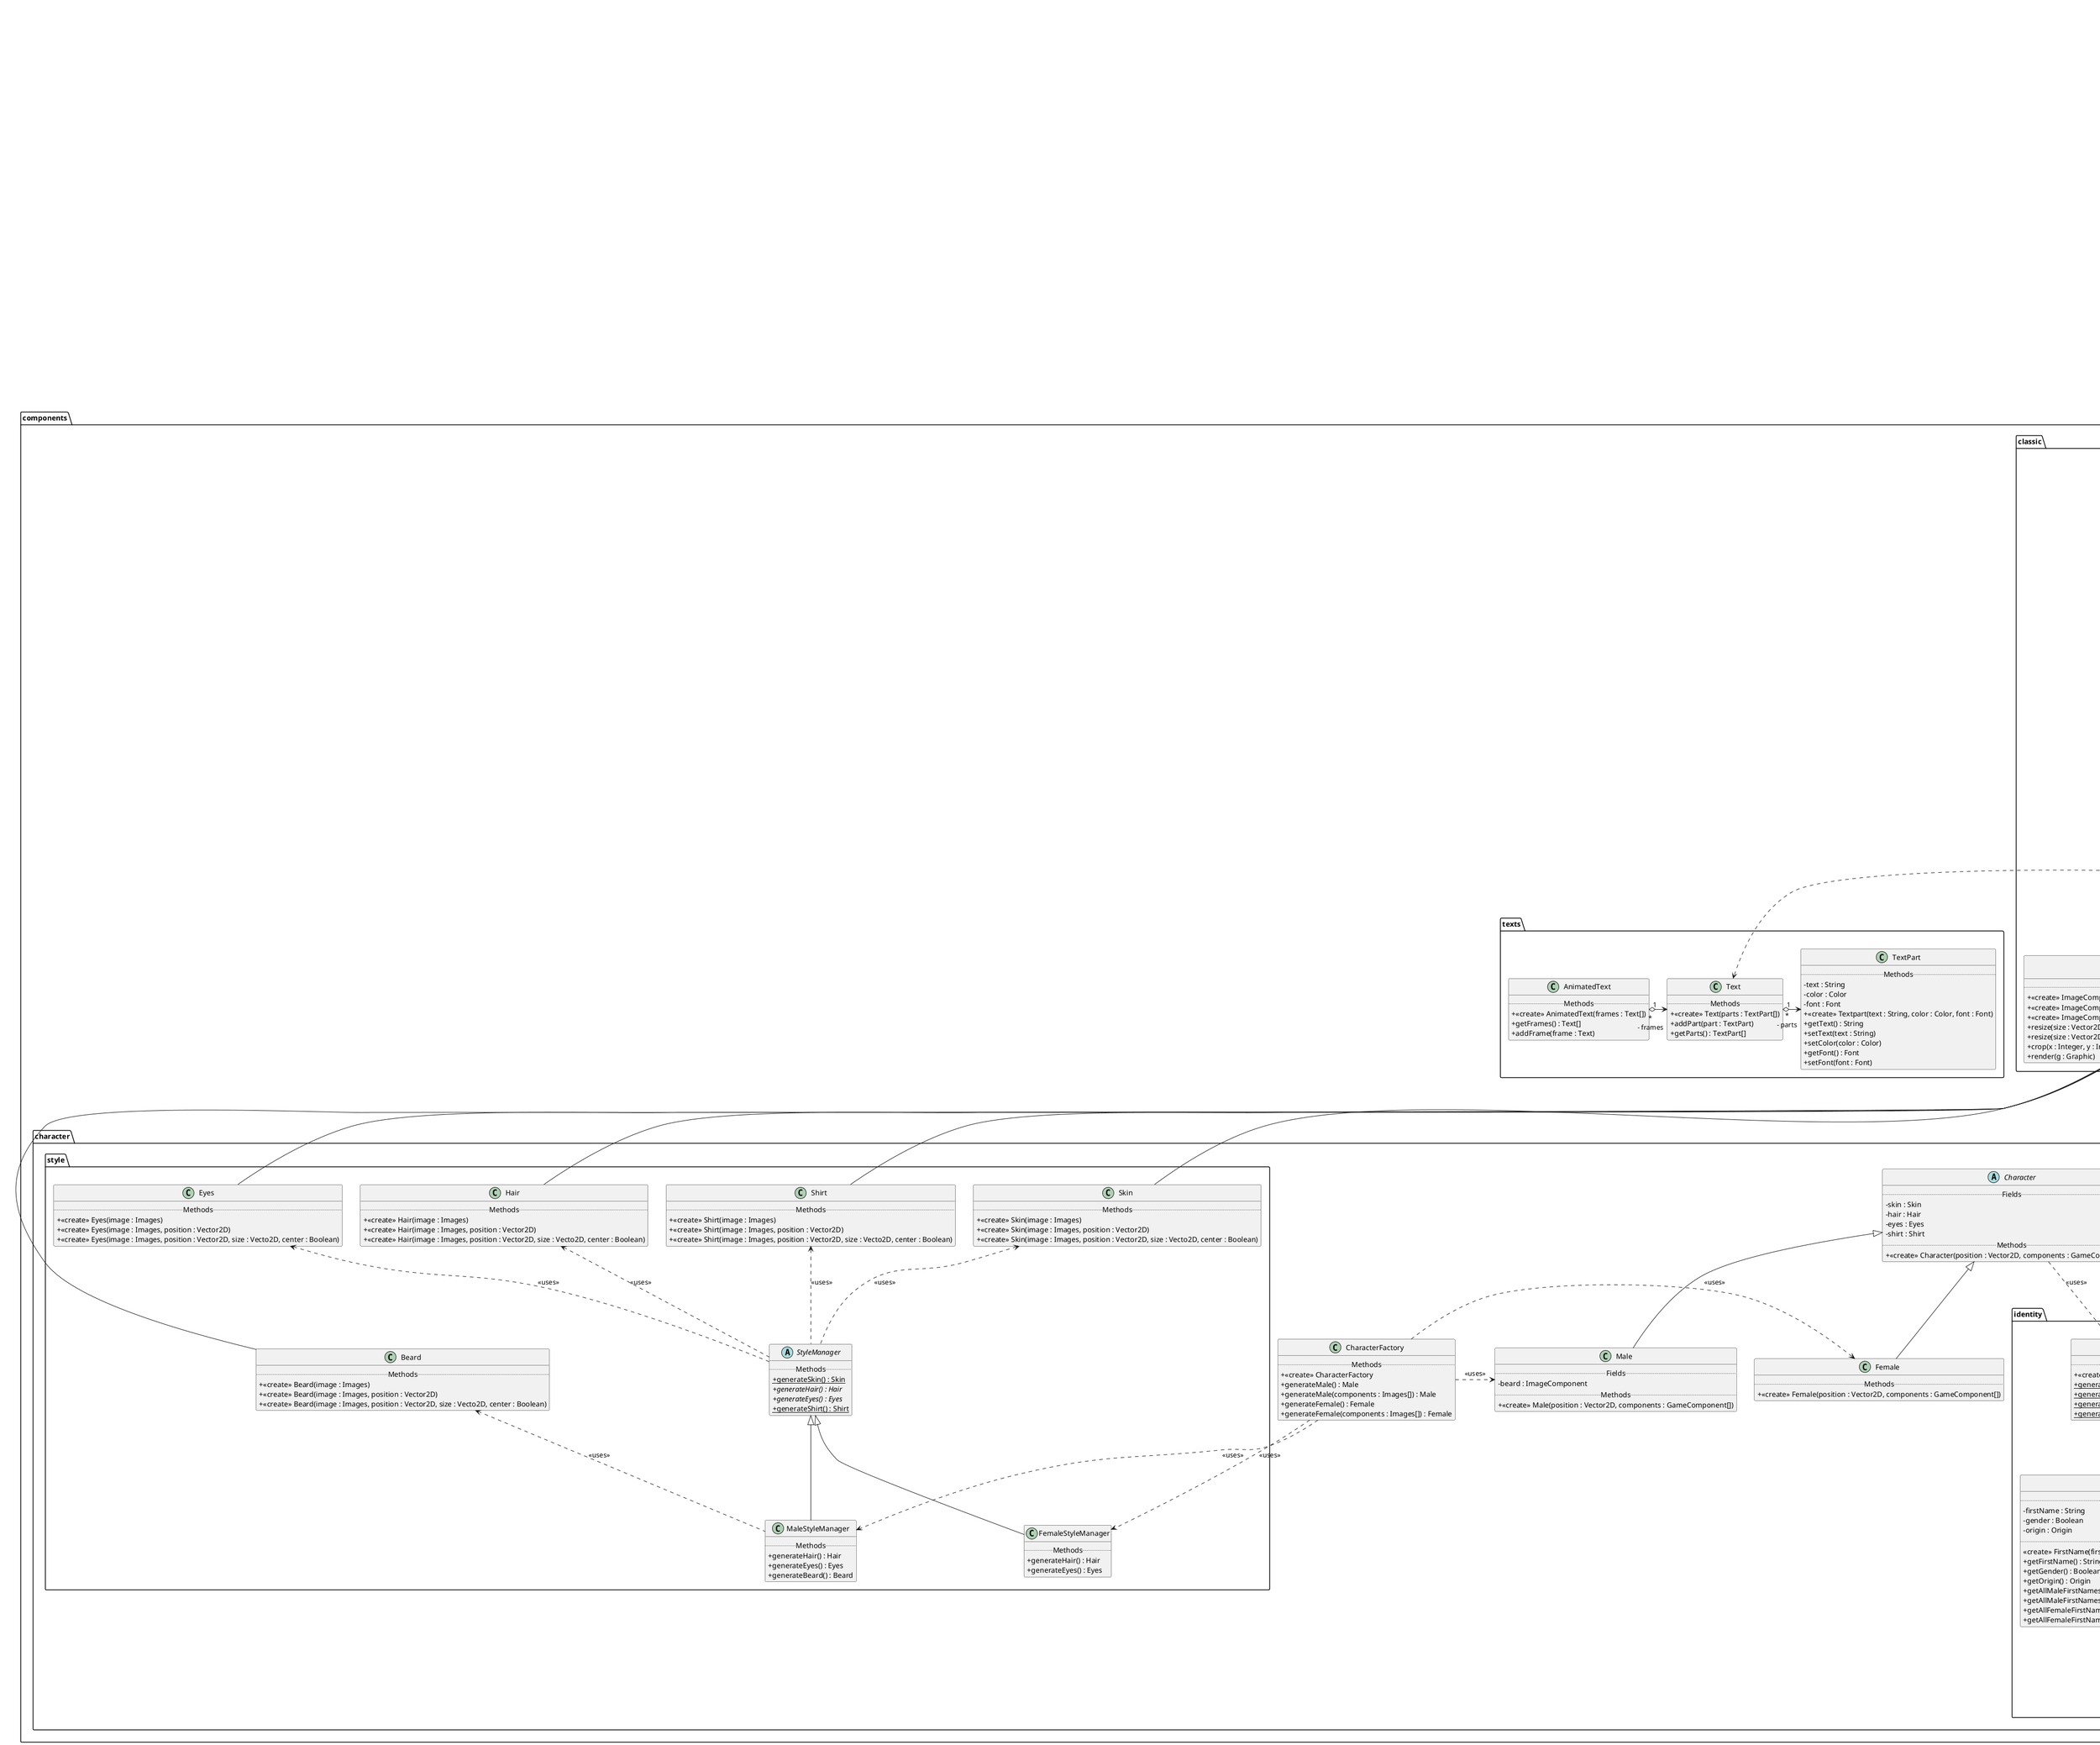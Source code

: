 @startuml
skinparam classAttributeIconSize 0

package components{
    package animated{
        abstract class AnimatedComponent <<abstract>> extends components.classic.GameComponent{
            ..Fields..
            - currentFrame : Integer
            - durationList : Float[]
            - ramainingTime : Float
            - isRunning : Boolean
            ..Methods..
            + <<create>> AnimatedComponent(position : Vector2D, frames : T[], timePerFrame : Float)
            + <<create>> AnimatedComponent(position : Vector2D, frames : T[], timePerFrame : Float[])
            + nextFrame()
            + tick(aps : Integer)
            + getCurrentFrame() : T
            + isRunning() : Boolean
            + pause()
            + resume()
        }
        abstract class AnimatedImageComponent <<abstract>> extends AnimatedComponent{
            ..Methods..
            + <<create>> AnimatedImageComponent(position : Vector2D, secondsPerImage : Float, animation : Animations)
            + nextFrame()
            + render()
        }
        abstract class AnimatedTextComponent <<abstract>> extends AnimatedComponent{
            ..Methods..
            + <<create>> AnimatedTextComponent(position : Vector2D, text : AnimatedText, timePerFrame : Float)
            + <<create>> AnimatedTextComponent(positon : Vector2D, text : AnimatedText, durationList : Float[])
            + render (g : Graphic)
        }
    }
    package classic{
        abstract class GameComponent <<abstract>>{
            ..Fields..
            - frame : T
            - duration : Float
            + isHovered : Boolean
            ..Methods..
            + <<create>> GameComponent(frame : T)
            + <<create>> GameComponent(frame : T, position : Vector2D)
            + <<create>> GameComponent(frame : T, position : Vector2D, size : Vector2D)
            + moveTo(target : Vector2D, duraction : Float)
            + move(tps : Integer)
            + getFrame() : T
            + getPosition() : Vector2D
            + getSize() : Vector2D
            + isHovered() : Boolean
            + setFrame(frame : T)
            + setSize(size : Vector2D)
            + setIsHovered(isHovered : Boolean)
            + isMoving(): Boolean
            + getRemainingDuration() : Float
            + getTraget() : Vector2D
            + render(g : Graphic) {abstract}
            + tick(aps : Integer) {abstract}
            + onClick(buttonMouseButtons) {abstract}
            + onHover() {abstract}
            + onHoverLost() {abstract}
            + onWindowResized(size : Vector2D)
        }
        abstract class ImageComponent <<abstract>> extends GameComponent{
            ..Methods..
            + <<create>> ImageComponent(image : Images)
            + <<create>> ImageComponent(image : Images, position : Vector2D)
            + <<create>> ImageComponent(image : Images, position : Vector2D, size : Vector2D, center : Boolean)
            + resize(size : Vector2D, centerImage : Boolean)
            + resize(size : Vector2D, centerImage : Boolean, centerComponent : Boolean)
            + crop(x : Integer, y : Integer, width : Integer, height : Integer)
            + render(g : Graphic)
        }
        abstract class TextComponent <<abstract>> extends GameComponent{
            ..Methods..
            + <<create>> TextComponent(frame : T)
            + <<create>> TextComponent(frame : T, position : Vector2D)
            + render(g : Graphic)
        }
    }
    package mixed{
        abstract class ComposedComponent <<abstract>> extends components.classic.GameComponent{
            ..Methods..
            + <<create>> ComposedComponent(position : Vector2D, components : GameComponent[])
            + move(tps : Integer)
            + render(g : Graphic)
            + tick(aps : Integer)
            + onClick(button : MouseButtons)
            + onHover()
            + onHoverLost()
            + onWindowResized(size : Vector2D)
        }
    }
    package sample{
        package texts{

        }
        abstract class SampleAnimatedImageComponent <<abstract>> extends components.animated.AnimatedImageComponent{
            ..Methods..
            + <<create>> SampleAnimatedImageComponent(position : Vector2D)
            + onClick(button : MouseButtons)
            + onHover()
            + onHoverLost()
            + onWindowResized(size : vector2D)
        }
        abstract class SampleAnimatedTextComponent <<abstract>> extends components.animated.AnimatedTextComponent{
            ..Methods..
            + <<create>> SampleAnimatedTextComponent(position : Vector2D)
            + onClick(button : MouseButtons)
            + onHover()
            + onHoverLost()
            + onWindowResized(size : vector2D)
        }
        abstract class SampleBackgroundComponent <<abstract>> extends components.classic.ImageComponent{
            ..Methods..
            + <<create>> SampleBackgroundComponent()
            + tick(aps : Integer)
            + onClick(button : MouseButtons)
            + onHoer()
            + onHover()
            + onHoverLost()
            + onWindowResized(size Vector2D)
        }
        abstract class SampleImageComponent <<abstract>> extends components.classic.ImageComponent{
            ..Methods..
            + <<create>> SampleImageComponent(position : Vector2D, size : Vector2D)
            + tick(aps : Integer)
            + onClick(button : MouseButtons)
            + onHoer()
            + onHover()
            + onHoverLost()
            + onWindowResized(size Vector2D)
        }
        abstract class SampleTextComponent <<abstract>> extends components.classic.TextComponent{
            ..Methods..
            + <<create>> SampleTextComponent(position : Vector2D)
            + tick(aps : Integer)
            + onClick(button : MouseButtons)
            + onHoer()
            + onHover()
            + onHoverLost()
            + onWindowResized(size Vector2D)
        }
    }
    package texts{
        class AnimatedText {
            ..Methods..
            + <<create>> AnimatedText(frames : Text[])
            + getFrames() : Text[]
            + addFrame(frame : Text)
        }
        class Text{
            ..Methods..
            + <<create>> Text(parts : TextPart[])
            + addPart(part : TextPart)
            + getParts() : TextPart[]
        }
        class TextPart{
            ..Methods..
            - text : String
            - color : Color
            - font : Font
            + <<create>> Textpart(text : String, color : Color, font : Font)
            + getText() : String
            + setText(text : String)
            + setColor(color : Color)
            + getFont() : Font
            + setFont(font : Font)
        }
    }
    package character{
        package style{
            class Beard extends components.classic.ImageComponent{
                ..Methods..
                + <<create>> Beard(image : Images)
                + <<create>> Beard(image : Images, position : Vector2D)
                + <<create>> Beard(image : Images, position : Vector2D, size : Vecto2D, center : Boolean)
            }
            class Eyes extends components.classic.ImageComponent{
                ..Methods..
                + <<create>> Eyes(image : Images)
                + <<create>> Eyes(image : Images, position : Vector2D)
                + <<create>> Eyes(image : Images, position : Vector2D, size : Vecto2D, center : Boolean)
            }
            class Hair extends components.classic.ImageComponent{
                ..Methods..
                + <<create>> Hair(image : Images)
                + <<create>> Hair(image : Images, position : Vector2D)
                + <<create>> Hair(image : Images, position : Vector2D, size : Vecto2D, center : Boolean)
            }
            class Shirt extends components.classic.ImageComponent{
                ..Methods..
                + <<create>> Shirt(image : Images)
                + <<create>> Shirt(image : Images, position : Vector2D)
                + <<create>> Shirt(image : Images, position : Vector2D, size : Vecto2D, center : Boolean)
            }
            class Skin extends components.classic.ImageComponent{
                ..Methods..
                + <<create>> Skin(image : Images)
                + <<create>> Skin(image : Images, position : Vector2D)
                + <<create>> Skin(image : Images, position : Vector2D, size : Vecto2D, center : Boolean)
            }
            abstract class StyleManager{
                ..Methods..
                + generateSkin() : Skin {static}
                + generateHair() : Hair {abstract}
                + generateEyes() : Eyes {abstract}
                + generateShirt() : Shirt {static}
            }
            class FemaleStyleManager extends StyleManager{
                ..Methods..
                + generateHair() : Hair
                + generateEyes() : Eyes
            }
            class MaleStyleManager extends StyleManager{
                ..Methods..
                + generateHair() : Hair
                + generateEyes() : Eyes
                + generateBeard() : Beard
            }
        }

        package identity{
            class IdentityManager{
                ..Methods..
                + <<create>> IdentityManager()
                + generateMaleFirstName() : FirstName {static}
                + generateFemaleFirstName() : FirstName {static}
                + generateLastName() : LastName {static}
                + generateAge() : Integer {static}
            }
            enum FirstName{
                ..Fields..
                - firstName : String
                - gender : Boolean
                - origin : Origin
                ..Methods..
                <<create>> FirstName(firstname : String, gender : Boolean, origin : Origin)
                + getFirstName() : String
                + getGender() : Boolean
                + getOrigin() : Origin
                + getAllMaleFirstNames() : FirstName[]
                + getAllMaleFirstNames(firstNames : FirstName[]) : FirstName[]
                + getAllFemaleFirstNames() : FirstName[]
                + getAllFemaleFirstNames(firstNames : FirstName[]) : FirstName[]
            }
            enum LastName{
                - origin : Origin
                ..Methods..
                + getOrigin() : Origin
                + getAllOriginLastNames(origin : Origin) : LastName[]
                + cleanName() : String
            }
            enum Origins{
                ..Methods..
                + cleanName() : String
            }
        }

        class CharacterFactory{
            ..Methods..
            + <<create>> CharacterFactory
            + generateMale() : Male
            + generateMale(components : Images[]) : Male
            + generateFemale() : Female
            + generateFemale(components : Images[]) : Female
        }
        abstract class Character extends components.mixed.ComposedComponent{
            ..Fields..
            - skin : Skin
            - hair : Hair
            - eyes : Eyes
            - shirt : Shirt
            ..Methods..
            + <<create>> Character(position : Vector2D, components : GameComponent[])
        }
        class Male extends Character{
            ..Fields..
            - beard : ImageComponent
            ..Methods..
            + <<create>> Male(position : Vector2D, components : GameComponent[])
        }
        class Female extends Character{
            ..Methods..
            + <<create>> Female(position : Vector2D, components : GameComponent[])
        }
    }
}

package game{
    package enums{
        enum MouseButtons <<enum>>{
            ..Fields..
            LEFT
            MIDDLE
            RIGHT
            - value : Integer
            ..Methods..
            <<create>> MouseButtons(value : Integer)
            + getValue() : Integer
            + from(value : Integer) : MouseButtons {static}
        }
    }
    class GameEngine{
        ..Fields..
        - devMode : Boolean
        - componentsLock : ReentrantLock
        ..Methods..
        + <<create>> GameEngine(devMode : Boolean)
        - intScene()
        + safeListOperation(operation : GameComponent[])
        + isDevMode() : Boolean
    }
    class GameWindow{
        ..Methods..
        + <<create>> GameWindow()
    }
    class GraphicEngine{
        ..Fields..
        + font : Font {static}
        - resizeTimer : Timer
        ..Methods..
        + <<create>> GraphicEngine(gameEngine : GameEngine)
        - resize()
        - onClick(e : MouseEvent)
        - tick()
        - getReversedComponentsList() : GameComponent[]
        - triggerHover(mouseVector : Vector2D, component : GameComponent, hoverFound : Boolean) : Boolean
        # paintComponent(g : Graphic)
        - drawComponents(g : Graphic)
    }
}

package ressources{
    package images{
        enum Animations <<enum>>{
            ..Fields..
            - path : String
            - frameCount : Integer
            - images : BufferedImages[]
            ..Methods..
            <<create>> Animations(path : String, frameCount : Integer)
            - loadImages()
            + getCopy() : BufferedImage[]
        }
        enum Images <<enum>>{
            ..Fields..
            - path : String
            - sizeCache : Boolean
            - image : BufferedImage
            - sizeCachemap : Vector2D[], BufferedImage[]
            ..Methods..
            <<create>> Images(path : String, sizeCache : Boolean)
            - loadImages()
            + getCopy() : BufferedImage
            + getCopy(size : Vector2D, center : Boolean) : BufferedImage
            - deepCopy(bi : BufferedImage) : BufferedImage {static}
            + resize(image : BufferedImage, size : Vector2D, center : Boolean) : BufferedImage {static}
        }
    }
    package sounds{
         enum Sounds <<enum>>{
            ..Fields..
            - path : String
            - clip : Clip
            - lineListener : LineListener
            ..Methods..
            <<create>> Sound(path : String)
            - loadSound()
            + play()
            + playBackground()
            + stop()
            + setVolume(volume : Float)
            + restart()
         }
    }
}

package tools{
    class LogFormatter{
        ..Fields..
        - dateFormat : SimpleDateFormat
        ..Methods..
        + format(record : LogRecord) : String
    }
    class Runner{
        ..Fields..
        - name : String
        - action : Runnable
        - aps : Double
        - stability : boolean
        - running : Boolean
        - paused : Boolean
        - passedActions : Integer
        - apsQueue : Long[]
        - queueLock : ReentrantLock
        ..Methods..
        + <<create>> Runner(name : String, action : Runnable)
        + <<create>> Runner(name : String, action : Runnable, aps : Integer, stabilized : Boolean)
        + run()
        - computerAverage() : Double
        + setPaused(paused : Boolean)
        + stopRunner()
        + setAps(aps : Integer)
        + isRunning() : Boolean
        + getPassedActions() : Integer
        + getCurrentAps() : Integer
        + getAps() : Integer
    }
    class STimer{
        ..Fields..
        - timers : Long[], Long[] {static}
        - lastId : Long {static}
        ..Methods..
        + start() : Long {static}
        + stop(id : Long) : Long {static}
    }
    class Vector2D{
        ..Fields..
        + x : Double
        + y : Double
        ..Methods..
        + <<create>> Vector2D()
        + <<create>> Vector2D(x : Double, y : Double)
        + <<create>> Vector2D(v : Vector2D)
        + set(v : Vector2D)
        + setZero()
        + getComponents() : Double[]
        + getLength() : Double
        + getLengthSq() : Double
        + distanceSq(v : Vector2D) : Double
        + distance(v : vector2D) : Double
        + getAngle()  : Double
        + getNormalized() : Vector2D
        + normalize(v : Vector2D) : Vector2D {static}
        + toCartesian(magnitude : Double, angle : Double) {static}
        + getAdded(v : Vector2D) : Vector2D
        + add(v1 : Vector2D, v2 : Vector2D) : Vector2D {static}
        + getSubstracted(v : Vector2D) : Vector2D
        + substract(v1 : Vector2D, v2 : Vector2D) : Vector2D {static}
        + getMultiplied(v : Vector2D) : Vector2D
        + multiply(v1 : Vector2D, v2 : Vector2D) : Vector2D {static}
        + getDivided(v : Vector2D) : Vector2D
        + divide(v1 : Vector2D, v2 : Vector2D) : Vector2D {static}
        + getperp() : vector2D
        + dot(v1 : Vector2D, v2 : Vector2D) : Double {static}
        + cross(v1 : Vector2D, v2 : Vector2D) : Double {static}
        + project(v1 : Vector2D, v2 : Vector2D) : Double {static}
        + getProjectedVector(v1 : Vector2D, v2 : Vector2D) : Vector2D {static}
        + rotateBy(angle : Double)
        + getRotatedBy(angle : Double) : vector2D
        + rotateTo(angle : Double)
        + getRotatedTo(angle : Double) : vector2D
        + reverse()
        + getReversed() : Vector2D
        + isBetween(target : Vector2D, v1 : Vector2D, v2 : Vector2D) : Boolean {static}
        + getToPositive() : vector2D
        + toPositive(v : vector2D) : Vector2D {static}
        + getToNegative() : vector2D
        + toNegative(v : vector2D) : Vector2D {static}
        + clone() : Vector2D
        + equals(obj : Object) : Boolean
        + hashCode() : Integer
        + toString() : String
    }
}

class Main{
    ..Fields..
    - logger : Logger {static}
    ..Methods..
    + main(args : String[]) {static}
    - setupLogger(devMode : Boolean) {static}
    + getLogger() : Logger {static}
    + getGameEngine() : GameEngine {static}
}

'Utilisations de la class Vector2D
tools.Vector2D <.. components.animated.AnimatedComponent : <<uses>>
tools.Vector2D <.. components.animated.AnimatedImageComponent : <<uses>>
tools.Vector2D <.. components.animated.AnimatedTextComponent : <<uses>>
tools.Vector2D <.. components.classic.ImageComponent : <<uses>>
tools.Vector2D <.. components.mixed.ComposedComponent : <<uses>>
tools.Vector2D <.. components.sample.SampleImageComponent : <<uses>>
tools.Vector2D <.. components.sample.SampleTextComponent : <<uses>>
tools.Vector2D <.. ressources.images.Images : <<uses>>


components.classic.GameComponent "1" o-> "1\n- position" tools.Vector2D
components.classic.GameComponent "1" o-> "1\n- size" tools.Vector2D
components.classic.GameComponent "1" o-> "1\n- target" tools.Vector2D
components.classic.GameComponent ..> game.enums.MouseButtons : <<uses>>

components.classic.ImageComponent "1" o-> "1\n imageType" ressources.images.Images

components.classic.TextComponent .> components.texts.Text : <<uses>>

components.texts.AnimatedText "1" o-> "*\n- frames" Text

components.texts.Text "1" o-> "*\n- parts" TextPart

game.GameEngine "1" o--> "*\n- components" components.classic.GameComponent

game.GraphicEngine "1" o--> "1\n- gameEngine" tools.Runner
game.GraphicEngine "1" o--> "1\n- fpsRunner" tools.Runner

Main "1" *--> "1\n- gameEngine" game.GameEngine

components.character.CharacterFactory .> components.character.Male : <<uses>>
components.character.CharacterFactory .> components.character.Female : <<uses>>
components.character.CharacterFactory ..> components.character.style.MaleStyleManager : <<uses>>
components.character.CharacterFactory ..> components.character.style.FemaleStyleManager : <<uses>>

components.character.style.Skin <.. components.character.style.StyleManager : <<uses>>
components.character.style.Eyes <.. components.character.style.StyleManager : <<uses>>
components.character.style.Hair <.. components.character.style.StyleManager : <<uses>>
components.character.style.Shirt <.. components.character.style.StyleManager : <<uses>>
components.character.style.Beard <.. components.character.style.MaleStyleManager : <<uses>>

components.character.Character ..> components.character.identity.IdentityManager : <<uses>>
components.character.identity.IdentityManager ..> components.character.identity.FirstName : <<uses>>
components.character.identity.IdentityManager ..> components.character.identity.LastName : <<uses>>
components.character.identity.LastName ..> components.character.identity.Origins : <<uses>>
components.character.identity.FirstName ..> components.character.identity.Origins : <<uses>>

@enduml
